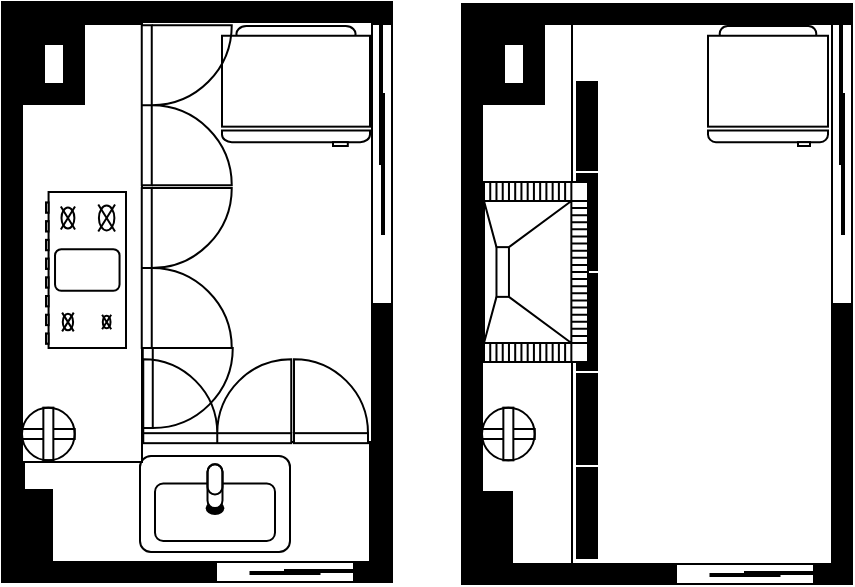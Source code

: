 <mxfile version="20.4.0" type="github">
  <diagram id="jTuN3V3k0hNyIRgaRrt6" name="第 1 页">
    <mxGraphModel dx="533" dy="327" grid="1" gridSize="10" guides="1" tooltips="1" connect="1" arrows="1" fold="1" page="1" pageScale="1" pageWidth="827" pageHeight="1169" math="0" shadow="0">
      <root>
        <mxCell id="0" />
        <mxCell id="1" parent="0" />
        <mxCell id="pSa2MfW9Hn-OftttK8zs-53" value="" style="verticalLabelPosition=bottom;html=1;verticalAlign=top;align=center;shape=mxgraph.floorplan.room;fillColor=strokeColor;" vertex="1" parent="1">
          <mxGeometry x="230" y="179" width="195" height="290" as="geometry" />
        </mxCell>
        <mxCell id="pSa2MfW9Hn-OftttK8zs-3" value="" style="verticalLabelPosition=bottom;html=1;verticalAlign=top;align=center;shape=mxgraph.floorplan.windowGlider;dx=0.25;rotation=90;" vertex="1" parent="1">
          <mxGeometry x="350" y="255" width="140" height="10" as="geometry" />
        </mxCell>
        <mxCell id="pSa2MfW9Hn-OftttK8zs-4" value="" style="verticalLabelPosition=bottom;html=1;verticalAlign=top;align=center;shape=mxgraph.floorplan.windowGlider;dx=0.25;rotation=-180;" vertex="1" parent="1">
          <mxGeometry x="337" y="459" width="69" height="10" as="geometry" />
        </mxCell>
        <mxCell id="pSa2MfW9Hn-OftttK8zs-6" value="" style="verticalLabelPosition=bottom;html=1;verticalAlign=top;align=center;shape=mxgraph.floorplan.refrigerator;" vertex="1" parent="1">
          <mxGeometry x="340" y="191" width="74" height="60" as="geometry" />
        </mxCell>
        <mxCell id="pSa2MfW9Hn-OftttK8zs-7" value="" style="rounded=0;whiteSpace=wrap;html=1;" vertex="1" parent="1">
          <mxGeometry x="241" y="399" width="173" height="60" as="geometry" />
        </mxCell>
        <mxCell id="pSa2MfW9Hn-OftttK8zs-10" value="" style="verticalLabelPosition=bottom;html=1;verticalAlign=top;align=center;shape=mxgraph.floorplan.sink_22;" vertex="1" parent="1">
          <mxGeometry x="299" y="406" width="75" height="48" as="geometry" />
        </mxCell>
        <mxCell id="pSa2MfW9Hn-OftttK8zs-5" value="" style="rounded=0;whiteSpace=wrap;html=1;" vertex="1" parent="1">
          <mxGeometry x="240" y="190" width="60" height="219" as="geometry" />
        </mxCell>
        <mxCell id="pSa2MfW9Hn-OftttK8zs-8" value="" style="verticalLabelPosition=bottom;html=1;verticalAlign=top;align=center;shape=mxgraph.floorplan.room;fillColor=strokeColor;" vertex="1" parent="1">
          <mxGeometry x="241" y="190" width="30" height="40" as="geometry" />
        </mxCell>
        <mxCell id="pSa2MfW9Hn-OftttK8zs-12" value="" style="verticalLabelPosition=bottom;html=1;verticalAlign=top;align=center;shape=mxgraph.floorplan.range_2;rotation=90;" vertex="1" parent="1">
          <mxGeometry x="233" y="293" width="78" height="40" as="geometry" />
        </mxCell>
        <mxCell id="pSa2MfW9Hn-OftttK8zs-14" value="" style="verticalLabelPosition=bottom;html=1;verticalAlign=top;align=center;shape=mxgraph.floorplan.doorRevolving;aspect=fixed;" vertex="1" parent="1">
          <mxGeometry x="240" y="381" width="26.35" height="28" as="geometry" />
        </mxCell>
        <mxCell id="pSa2MfW9Hn-OftttK8zs-23" value="" style="verticalLabelPosition=bottom;html=1;verticalAlign=top;align=center;shape=mxgraph.floorplan.room;fillColor=strokeColor;" vertex="1" parent="1">
          <mxGeometry x="460" y="180" width="195" height="290" as="geometry" />
        </mxCell>
        <mxCell id="pSa2MfW9Hn-OftttK8zs-24" value="" style="verticalLabelPosition=bottom;html=1;verticalAlign=top;align=center;shape=mxgraph.floorplan.windowGlider;dx=0.25;rotation=90;" vertex="1" parent="1">
          <mxGeometry x="580" y="255" width="140" height="10" as="geometry" />
        </mxCell>
        <mxCell id="pSa2MfW9Hn-OftttK8zs-25" value="" style="verticalLabelPosition=bottom;html=1;verticalAlign=top;align=center;shape=mxgraph.floorplan.windowGlider;dx=0.25;rotation=-180;" vertex="1" parent="1">
          <mxGeometry x="567" y="460" width="69" height="10" as="geometry" />
        </mxCell>
        <mxCell id="pSa2MfW9Hn-OftttK8zs-26" value="" style="verticalLabelPosition=bottom;html=1;verticalAlign=top;align=center;shape=mxgraph.floorplan.refrigerator;" vertex="1" parent="1">
          <mxGeometry x="583" y="191" width="60" height="60" as="geometry" />
        </mxCell>
        <mxCell id="pSa2MfW9Hn-OftttK8zs-29" value="" style="rounded=0;whiteSpace=wrap;html=1;" vertex="1" parent="1">
          <mxGeometry x="470" y="190" width="45" height="270" as="geometry" />
        </mxCell>
        <mxCell id="pSa2MfW9Hn-OftttK8zs-30" value="" style="verticalLabelPosition=bottom;html=1;verticalAlign=top;align=center;shape=mxgraph.floorplan.room;fillColor=strokeColor;" vertex="1" parent="1">
          <mxGeometry x="471" y="190" width="30" height="40" as="geometry" />
        </mxCell>
        <mxCell id="pSa2MfW9Hn-OftttK8zs-31" value="" style="verticalLabelPosition=bottom;html=1;verticalAlign=top;align=center;shape=mxgraph.floorplan.range_2;rotation=90;" vertex="1" parent="1">
          <mxGeometry x="463" y="295" width="71" height="40" as="geometry" />
        </mxCell>
        <mxCell id="pSa2MfW9Hn-OftttK8zs-33" value="" style="verticalLabelPosition=bottom;html=1;verticalAlign=top;align=center;shape=mxgraph.floorplan.wall;fillColor=strokeColor;direction=south;" vertex="1" parent="1">
          <mxGeometry x="520" y="365" width="5" height="45" as="geometry" />
        </mxCell>
        <mxCell id="pSa2MfW9Hn-OftttK8zs-34" value="" style="verticalLabelPosition=bottom;html=1;verticalAlign=top;align=center;shape=mxgraph.floorplan.wall;fillColor=strokeColor;direction=south;" vertex="1" parent="1">
          <mxGeometry x="520" y="315" width="5" height="48" as="geometry" />
        </mxCell>
        <mxCell id="pSa2MfW9Hn-OftttK8zs-35" value="" style="verticalLabelPosition=bottom;html=1;verticalAlign=top;align=center;shape=mxgraph.floorplan.wall;fillColor=strokeColor;direction=south;" vertex="1" parent="1">
          <mxGeometry x="520" y="265" width="5" height="48" as="geometry" />
        </mxCell>
        <mxCell id="pSa2MfW9Hn-OftttK8zs-36" value="" style="verticalLabelPosition=bottom;html=1;verticalAlign=top;align=center;shape=mxgraph.floorplan.wall;fillColor=strokeColor;direction=south;" vertex="1" parent="1">
          <mxGeometry x="520" y="219" width="5" height="44" as="geometry" />
        </mxCell>
        <mxCell id="pSa2MfW9Hn-OftttK8zs-42" value="" style="verticalLabelPosition=bottom;html=1;verticalAlign=top;align=center;shape=mxgraph.floorplan.doorRevolving;aspect=fixed;" vertex="1" parent="1">
          <mxGeometry x="470" y="381" width="26.35" height="28" as="geometry" />
        </mxCell>
        <mxCell id="pSa2MfW9Hn-OftttK8zs-43" value="" style="verticalLabelPosition=bottom;html=1;verticalAlign=top;align=center;shape=mxgraph.floorplan.wall;fillColor=strokeColor;direction=south;" vertex="1" parent="1">
          <mxGeometry x="520" y="412" width="5" height="45" as="geometry" />
        </mxCell>
        <mxCell id="pSa2MfW9Hn-OftttK8zs-45" value="" style="verticalLabelPosition=bottom;html=1;verticalAlign=top;align=center;shape=mxgraph.floorplan.fireplace;rotation=90;" vertex="1" parent="1">
          <mxGeometry x="452" y="288" width="90" height="52" as="geometry" />
        </mxCell>
        <mxCell id="pSa2MfW9Hn-OftttK8zs-47" value="" style="verticalLabelPosition=bottom;html=1;verticalAlign=top;align=center;shape=mxgraph.floorplan.doorUneven;dx=0.5;rotation=-90;" vertex="1" parent="1">
          <mxGeometry x="280.5" y="210" width="80" height="41.25" as="geometry" />
        </mxCell>
        <mxCell id="pSa2MfW9Hn-OftttK8zs-48" value="" style="verticalLabelPosition=bottom;html=1;verticalAlign=top;align=center;shape=mxgraph.floorplan.doorUneven;dx=0.5;rotation=-90;" vertex="1" parent="1">
          <mxGeometry x="280.5" y="291.38" width="80" height="41.25" as="geometry" />
        </mxCell>
        <mxCell id="pSa2MfW9Hn-OftttK8zs-51" value="" style="verticalLabelPosition=bottom;html=1;verticalAlign=top;align=center;shape=mxgraph.floorplan.doorRight;aspect=fixed;rotation=-90;" vertex="1" parent="1">
          <mxGeometry x="301.63" y="350.76" width="40" height="42.5" as="geometry" />
        </mxCell>
        <mxCell id="pSa2MfW9Hn-OftttK8zs-54" value="" style="verticalLabelPosition=bottom;html=1;verticalAlign=top;align=center;shape=mxgraph.floorplan.doorDouble;aspect=fixed;rotation=-180;" vertex="1" parent="1">
          <mxGeometry x="300.63" y="360.28" width="74" height="39.31" as="geometry" />
        </mxCell>
        <mxCell id="pSa2MfW9Hn-OftttK8zs-57" value="" style="verticalLabelPosition=bottom;html=1;verticalAlign=top;align=center;shape=mxgraph.floorplan.doorRight;aspect=fixed;direction=west;" vertex="1" parent="1">
          <mxGeometry x="376" y="360.25" width="37" height="39.33" as="geometry" />
        </mxCell>
        <mxCell id="pSa2MfW9Hn-OftttK8zs-59" value="" style="verticalLabelPosition=bottom;html=1;verticalAlign=top;align=center;shape=mxgraph.floorplan.room;fillColor=strokeColor;" vertex="1" parent="1">
          <mxGeometry x="241" y="423" width="14" height="35" as="geometry" />
        </mxCell>
        <mxCell id="pSa2MfW9Hn-OftttK8zs-60" value="" style="verticalLabelPosition=bottom;html=1;verticalAlign=top;align=center;shape=mxgraph.floorplan.room;fillColor=strokeColor;" vertex="1" parent="1">
          <mxGeometry x="471" y="424" width="14" height="35" as="geometry" />
        </mxCell>
      </root>
    </mxGraphModel>
  </diagram>
</mxfile>
